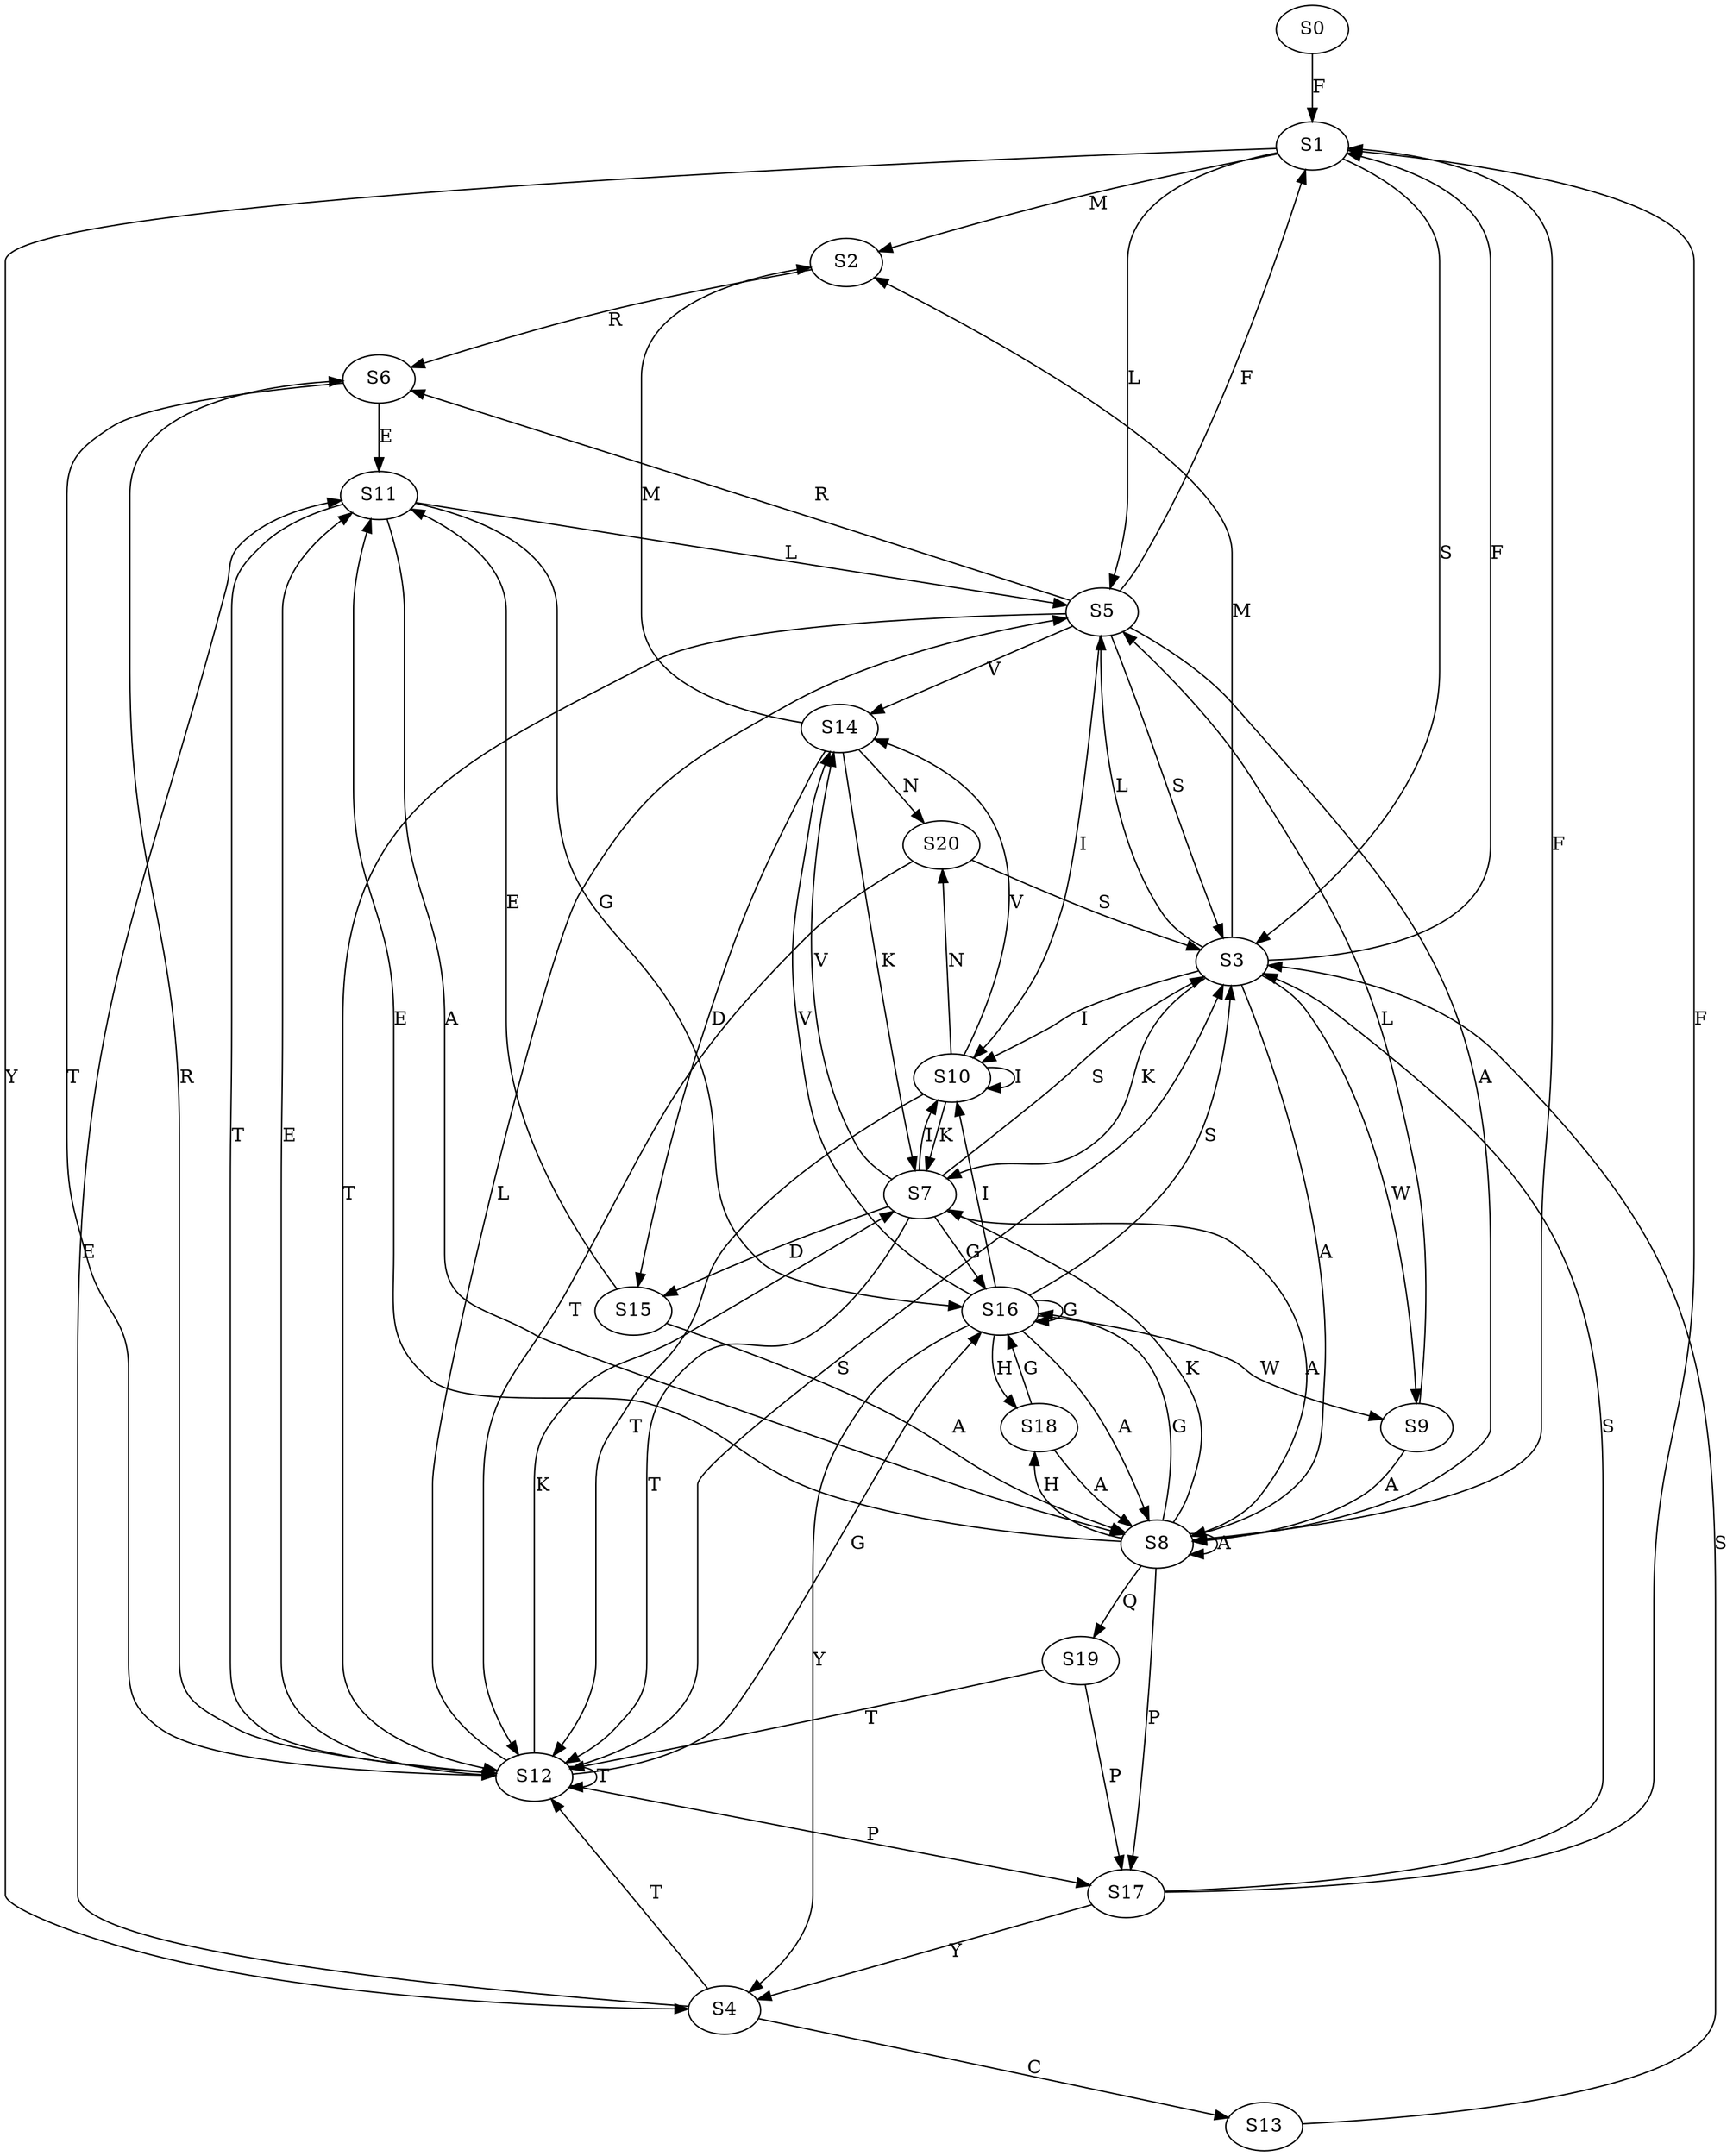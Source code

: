 strict digraph  {
	S0 -> S1 [ label = F ];
	S1 -> S2 [ label = M ];
	S1 -> S3 [ label = S ];
	S1 -> S4 [ label = Y ];
	S1 -> S5 [ label = L ];
	S2 -> S6 [ label = R ];
	S3 -> S5 [ label = L ];
	S3 -> S7 [ label = K ];
	S3 -> S8 [ label = A ];
	S3 -> S2 [ label = M ];
	S3 -> S9 [ label = W ];
	S3 -> S10 [ label = I ];
	S3 -> S1 [ label = F ];
	S4 -> S11 [ label = E ];
	S4 -> S12 [ label = T ];
	S4 -> S13 [ label = C ];
	S5 -> S14 [ label = V ];
	S5 -> S8 [ label = A ];
	S5 -> S1 [ label = F ];
	S5 -> S3 [ label = S ];
	S5 -> S10 [ label = I ];
	S5 -> S12 [ label = T ];
	S5 -> S6 [ label = R ];
	S6 -> S11 [ label = E ];
	S6 -> S12 [ label = T ];
	S7 -> S15 [ label = D ];
	S7 -> S14 [ label = V ];
	S7 -> S16 [ label = G ];
	S7 -> S12 [ label = T ];
	S7 -> S10 [ label = I ];
	S7 -> S3 [ label = S ];
	S7 -> S8 [ label = A ];
	S8 -> S17 [ label = P ];
	S8 -> S7 [ label = K ];
	S8 -> S8 [ label = A ];
	S8 -> S16 [ label = G ];
	S8 -> S18 [ label = H ];
	S8 -> S11 [ label = E ];
	S8 -> S1 [ label = F ];
	S8 -> S19 [ label = Q ];
	S9 -> S8 [ label = A ];
	S9 -> S5 [ label = L ];
	S10 -> S20 [ label = N ];
	S10 -> S7 [ label = K ];
	S10 -> S12 [ label = T ];
	S10 -> S10 [ label = I ];
	S10 -> S14 [ label = V ];
	S11 -> S16 [ label = G ];
	S11 -> S8 [ label = A ];
	S11 -> S5 [ label = L ];
	S11 -> S12 [ label = T ];
	S12 -> S7 [ label = K ];
	S12 -> S17 [ label = P ];
	S12 -> S12 [ label = T ];
	S12 -> S5 [ label = L ];
	S12 -> S6 [ label = R ];
	S12 -> S3 [ label = S ];
	S12 -> S16 [ label = G ];
	S12 -> S11 [ label = E ];
	S13 -> S3 [ label = S ];
	S14 -> S2 [ label = M ];
	S14 -> S20 [ label = N ];
	S14 -> S7 [ label = K ];
	S14 -> S15 [ label = D ];
	S15 -> S8 [ label = A ];
	S15 -> S11 [ label = E ];
	S16 -> S9 [ label = W ];
	S16 -> S14 [ label = V ];
	S16 -> S8 [ label = A ];
	S16 -> S4 [ label = Y ];
	S16 -> S3 [ label = S ];
	S16 -> S10 [ label = I ];
	S16 -> S16 [ label = G ];
	S16 -> S18 [ label = H ];
	S17 -> S3 [ label = S ];
	S17 -> S1 [ label = F ];
	S17 -> S4 [ label = Y ];
	S18 -> S8 [ label = A ];
	S18 -> S16 [ label = G ];
	S19 -> S12 [ label = T ];
	S19 -> S17 [ label = P ];
	S20 -> S12 [ label = T ];
	S20 -> S3 [ label = S ];
}

